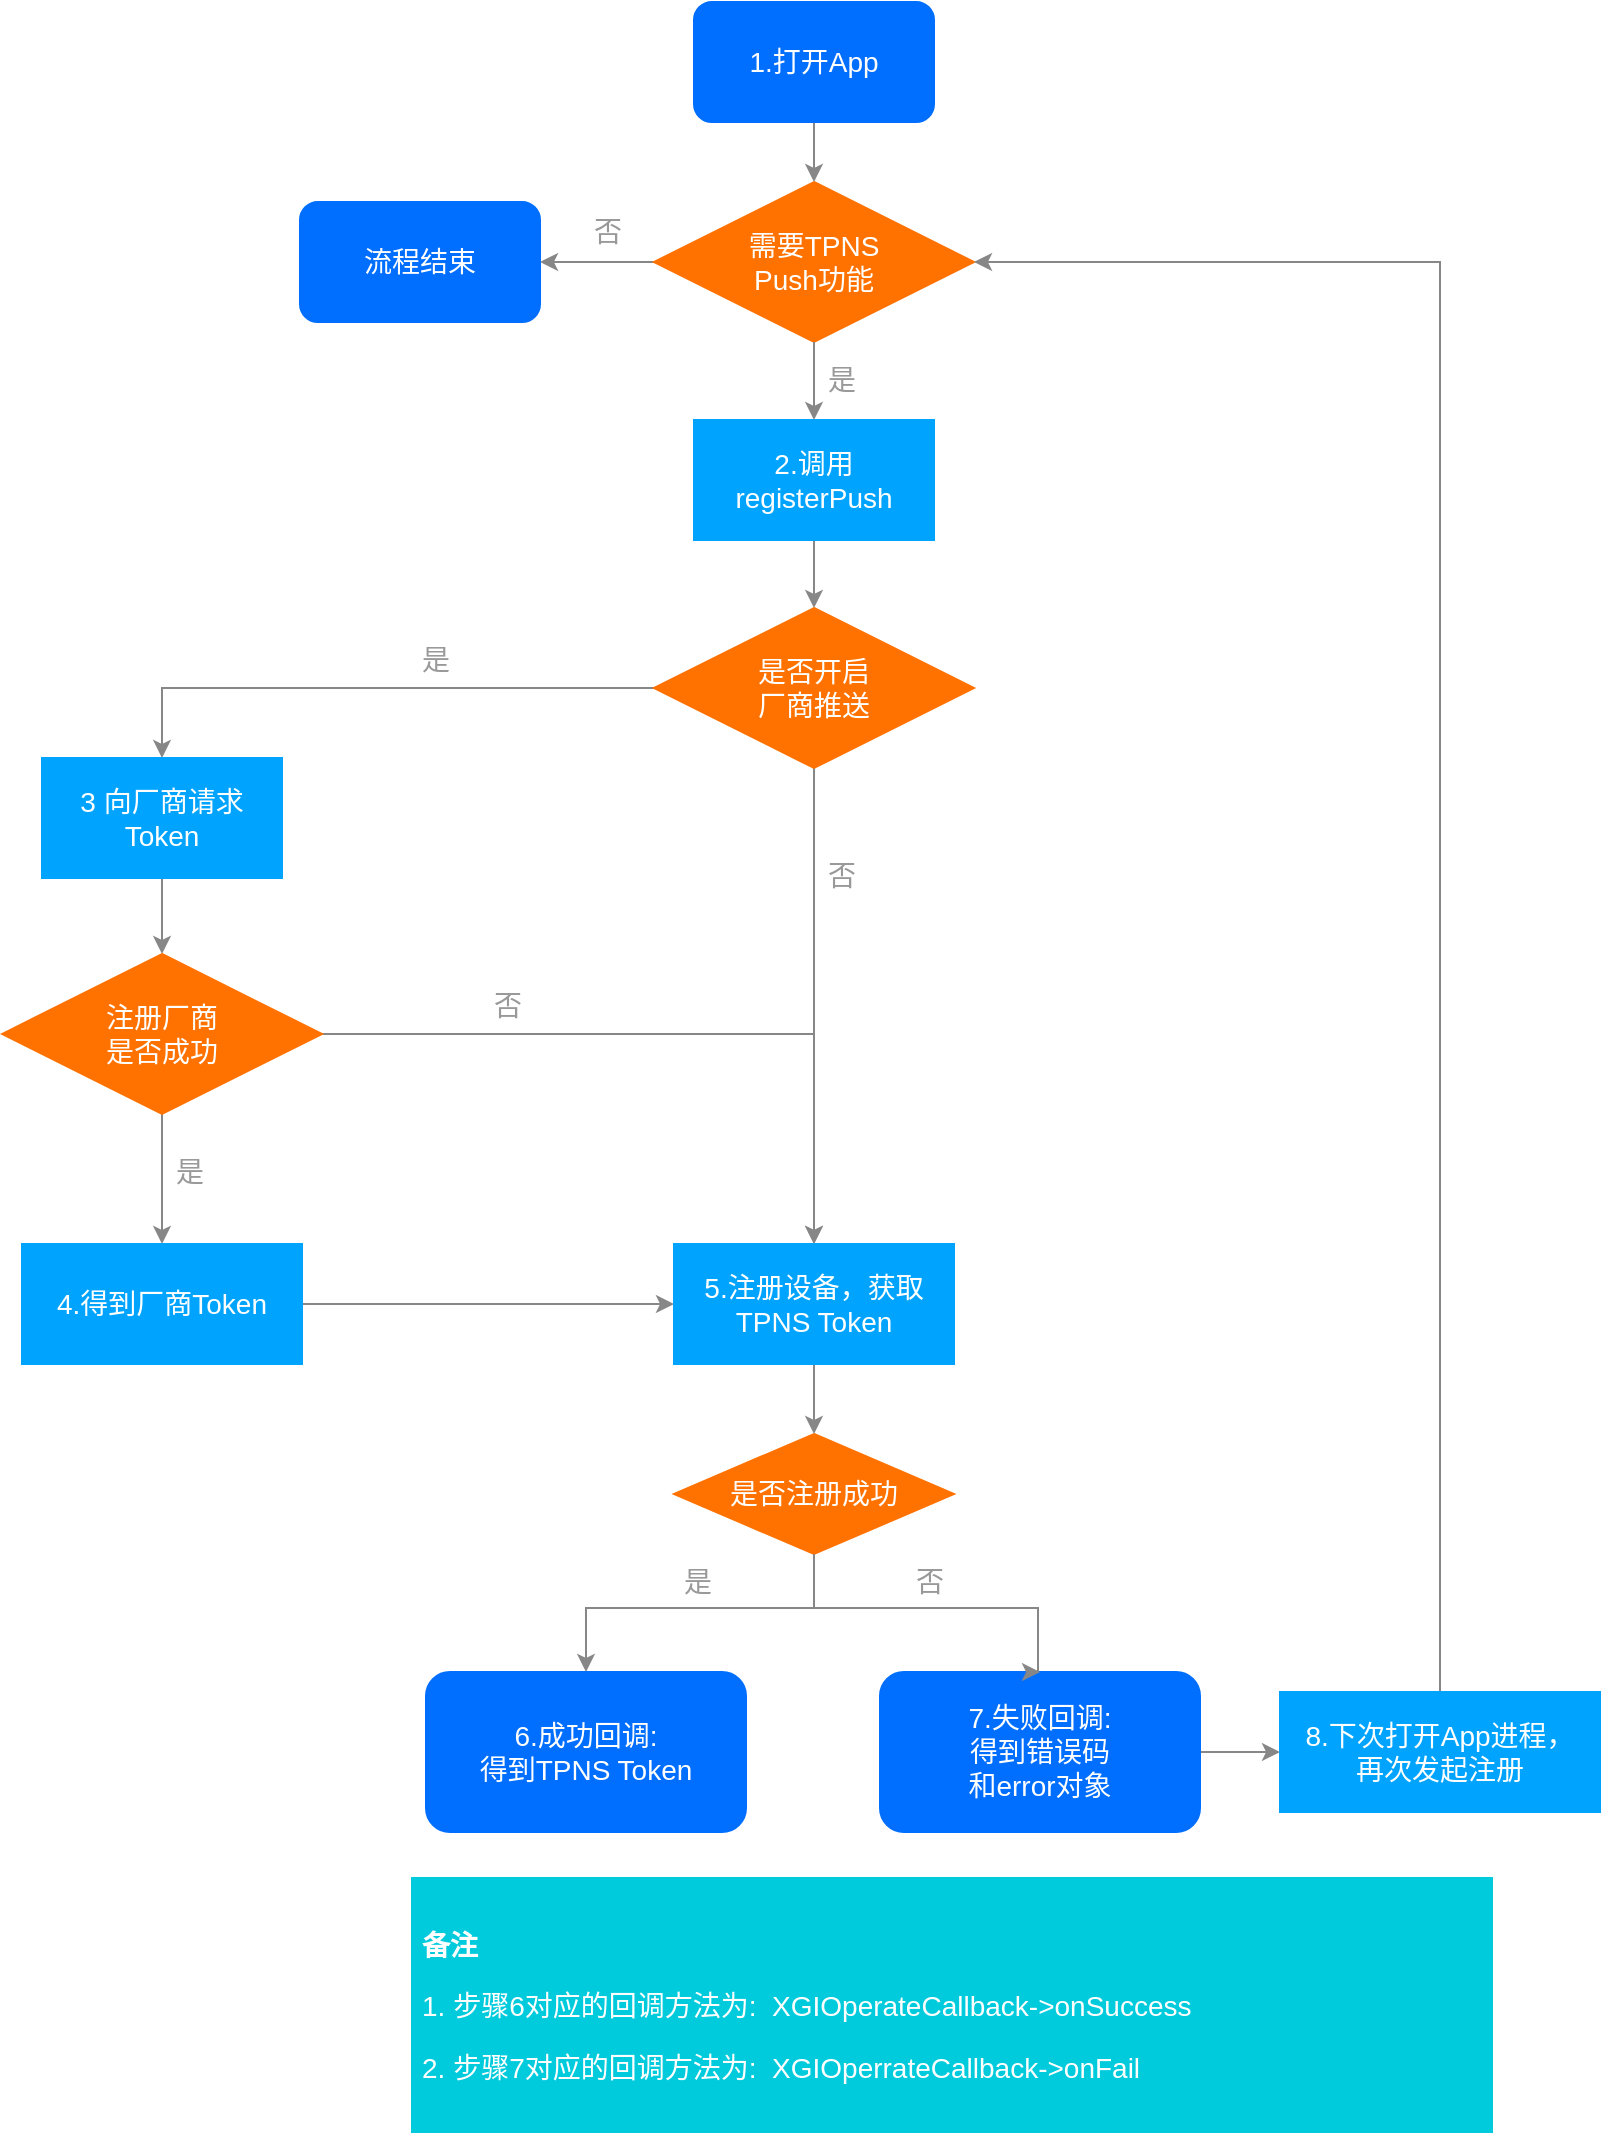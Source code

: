 <mxfile version="13.10.5" type="github">
  <diagram id="-N9uZjTop2ZxeEDGDAec" name="Page-1">
    <mxGraphModel dx="1426" dy="1816" grid="0" gridSize="10" guides="1" tooltips="1" connect="1" arrows="1" fold="1" page="1" pageScale="1" pageWidth="850" pageHeight="1100" math="0" shadow="0">
      <root>
        <mxCell id="0" />
        <mxCell id="1" parent="0" />
        <mxCell id="223" value="" style="endArrow=classic;html=1;exitX=0.5;exitY=1;exitDx=0;exitDy=0;entryX=0.5;entryY=0;entryDx=0;entryDy=0;fontSize=14;strokeColor=#878787;" parent="1" source="224" edge="1" target="229">
          <mxGeometry width="50" height="50" relative="1" as="geometry">
            <mxPoint x="417" y="94" as="sourcePoint" />
            <mxPoint x="417" y="114" as="targetPoint" />
          </mxGeometry>
        </mxCell>
        <mxCell id="224" value="&lt;font face=&quot;helvetica&quot; style=&quot;font-size: 14px;&quot;&gt;1.打开App&lt;/font&gt;" style="rounded=1;whiteSpace=wrap;html=1;fillColor=#006EFF;strokeColor=#006EFF;fontSize=14;fontColor=#FFFFFF;" parent="1" vertex="1">
          <mxGeometry x="357" y="-6" width="120" height="60" as="geometry" />
        </mxCell>
        <mxCell id="eIAg3NtYQfZgP2ZfOpcJ-263" value="" style="edgeStyle=orthogonalEdgeStyle;rounded=0;orthogonalLoop=1;jettySize=auto;html=1;strokeColor=#878787;fontSize=14;fontColor=#FFFFFF;" edge="1" parent="1" source="226" target="233">
          <mxGeometry relative="1" as="geometry" />
        </mxCell>
        <mxCell id="226" value="&lt;font face=&quot;helvetica&quot; style=&quot;font-size: 14px;&quot;&gt;&lt;font style=&quot;font-size: 14px;&quot;&gt;2.调用&lt;br style=&quot;font-size: 14px;&quot;&gt;registerPush&lt;/font&gt;&lt;br style=&quot;font-size: 14px;&quot;&gt;&lt;/font&gt;" style="rounded=0;whiteSpace=wrap;html=1;fontSize=14;fillColor=#00A4FF;strokeColor=#00A4FF;fontColor=#FFFFFF;" parent="1" vertex="1">
          <mxGeometry x="357" y="203" width="120" height="60" as="geometry" />
        </mxCell>
        <mxCell id="227" value="是" style="text;html=1;strokeColor=none;fillColor=none;align=center;verticalAlign=middle;whiteSpace=wrap;rounded=0;fontSize=14;fontColor=#999999;" parent="1" vertex="1">
          <mxGeometry x="419" y="171" width="24" height="24" as="geometry" />
        </mxCell>
        <mxCell id="228" style="edgeStyle=orthogonalEdgeStyle;rounded=0;orthogonalLoop=1;jettySize=auto;html=1;exitX=0;exitY=0.5;exitDx=0;exitDy=0;entryX=1;entryY=0.5;entryDx=0;entryDy=0;fontSize=14;strokeColor=#878787;" parent="1" source="229" target="245" edge="1">
          <mxGeometry relative="1" as="geometry">
            <mxPoint x="287" y="134" as="targetPoint" />
          </mxGeometry>
        </mxCell>
        <mxCell id="229" value="需要TPNS&lt;br&gt;Push功能" style="rhombus;whiteSpace=wrap;html=1;fontSize=14;fillColor=#FF7200;strokeColor=#FF7200;fontColor=#FFFFFF;" parent="1" vertex="1">
          <mxGeometry x="337" y="84" width="160" height="80" as="geometry" />
        </mxCell>
        <mxCell id="230" value="" style="edgeStyle=orthogonalEdgeStyle;rounded=0;orthogonalLoop=1;jettySize=auto;html=1;exitX=0.5;exitY=1;exitDx=0;exitDy=0;fontSize=14;strokeColor=#878787;" parent="1" source="229" edge="1" target="226">
          <mxGeometry relative="1" as="geometry">
            <mxPoint x="427" y="284" as="sourcePoint" />
            <mxPoint x="417" y="204" as="targetPoint" />
          </mxGeometry>
        </mxCell>
        <mxCell id="231" style="edgeStyle=orthogonalEdgeStyle;rounded=0;orthogonalLoop=1;jettySize=auto;html=1;entryX=0.5;entryY=0;entryDx=0;entryDy=0;fontSize=14;strokeColor=#878787;" parent="1" source="233" target="236" edge="1">
          <mxGeometry relative="1" as="geometry">
            <mxPoint x="237" y="430" as="targetPoint" />
          </mxGeometry>
        </mxCell>
        <mxCell id="eIAg3NtYQfZgP2ZfOpcJ-265" style="edgeStyle=orthogonalEdgeStyle;rounded=0;orthogonalLoop=1;jettySize=auto;html=1;strokeColor=#878787;fontSize=14;fontColor=#FFFFFF;" edge="1" parent="1" source="233" target="257">
          <mxGeometry relative="1" as="geometry" />
        </mxCell>
        <mxCell id="233" value="是否开启&lt;br&gt;厂商推送" style="rhombus;whiteSpace=wrap;html=1;fontSize=14;fillColor=#FF7200;strokeColor=#FF7200;fontColor=#FFFFFF;" parent="1" vertex="1">
          <mxGeometry x="337" y="297" width="160" height="80" as="geometry" />
        </mxCell>
        <mxCell id="234" value="是" style="text;html=1;strokeColor=none;fillColor=none;align=center;verticalAlign=middle;whiteSpace=wrap;rounded=0;fontSize=14;fontColor=#999999;" parent="1" vertex="1">
          <mxGeometry x="216" y="311" width="24" height="24" as="geometry" />
        </mxCell>
        <mxCell id="235" style="edgeStyle=orthogonalEdgeStyle;rounded=0;orthogonalLoop=1;jettySize=auto;html=1;exitX=0.5;exitY=1;exitDx=0;exitDy=0;entryX=0.5;entryY=0;entryDx=0;entryDy=0;fontSize=14;strokeColor=#878787;" parent="1" source="236" target="252" edge="1">
          <mxGeometry relative="1" as="geometry" />
        </mxCell>
        <mxCell id="236" value="3 向厂商请求 Token" style="rounded=0;whiteSpace=wrap;html=1;fontSize=14;fillColor=#00A4FF;strokeColor=#00A4FF;fontColor=#FFFFFF;" parent="1" vertex="1">
          <mxGeometry x="31" y="372" width="120" height="60" as="geometry" />
        </mxCell>
        <mxCell id="238" style="edgeStyle=orthogonalEdgeStyle;rounded=0;orthogonalLoop=1;jettySize=auto;html=1;exitX=0.5;exitY=1;exitDx=0;exitDy=0;entryX=0.5;entryY=0;entryDx=0;entryDy=0;fontSize=14;strokeColor=#878787;" parent="1" source="239" target="240" edge="1">
          <mxGeometry relative="1" as="geometry">
            <Array as="points">
              <mxPoint x="417" y="797" />
              <mxPoint x="303" y="797" />
            </Array>
          </mxGeometry>
        </mxCell>
        <mxCell id="239" value="是否注册成功" style="rhombus;whiteSpace=wrap;html=1;fontSize=14;fillColor=#FF7200;strokeColor=#FF7200;fontColor=#FFFFFF;" parent="1" vertex="1">
          <mxGeometry x="347" y="710" width="140" height="60" as="geometry" />
        </mxCell>
        <mxCell id="240" value="&lt;font style=&quot;font-size: 14px;&quot;&gt;6.成功回调: &lt;br style=&quot;font-size: 14px;&quot;&gt;得到TPNS Token&lt;/font&gt;" style="rounded=1;whiteSpace=wrap;html=1;fontSize=14;fillColor=#006EFF;strokeColor=#006EFF;fontColor=#FFFFFF;" parent="1" vertex="1">
          <mxGeometry x="223" y="829" width="160" height="80" as="geometry" />
        </mxCell>
        <mxCell id="241" style="edgeStyle=orthogonalEdgeStyle;rounded=0;orthogonalLoop=1;jettySize=auto;html=1;exitX=1;exitY=0.5;exitDx=0;exitDy=0;entryX=0;entryY=0.5;entryDx=0;entryDy=0;fontSize=14;strokeColor=#878787;" parent="1" source="242" target="244" edge="1">
          <mxGeometry relative="1" as="geometry" />
        </mxCell>
        <mxCell id="242" value="&lt;font style=&quot;font-size: 14px&quot;&gt;7.失败回调: &lt;br style=&quot;font-size: 14px&quot;&gt;得到错误码&lt;br&gt;和error对象&lt;/font&gt;" style="rounded=1;whiteSpace=wrap;html=1;fontSize=14;fillColor=#006EFF;strokeColor=#006EFF;fontColor=#FFFFFF;" parent="1" vertex="1">
          <mxGeometry x="450" y="829" width="160" height="80" as="geometry" />
        </mxCell>
        <mxCell id="243" style="edgeStyle=orthogonalEdgeStyle;rounded=0;orthogonalLoop=1;jettySize=auto;html=1;exitX=0.5;exitY=0;exitDx=0;exitDy=0;entryX=1;entryY=0.5;entryDx=0;entryDy=0;fontSize=14;strokeColor=#878787;" parent="1" source="244" target="229" edge="1">
          <mxGeometry relative="1" as="geometry" />
        </mxCell>
        <mxCell id="244" value="8.下次打开App进程，&lt;br&gt;再次发起注册" style="rounded=0;whiteSpace=wrap;html=1;fontSize=14;fillColor=#00A4FF;strokeColor=#00A4FF;fontColor=#FFFFFF;" parent="1" vertex="1">
          <mxGeometry x="650" y="839" width="160" height="60" as="geometry" />
        </mxCell>
        <mxCell id="245" value="&lt;font face=&quot;helvetica&quot; style=&quot;font-size: 14px;&quot;&gt;流程结束&lt;br style=&quot;font-size: 14px;&quot;&gt;&lt;/font&gt;" style="rounded=1;whiteSpace=wrap;html=1;fillColor=#006EFF;strokeColor=#006EFF;fontSize=14;fontColor=#FFFFFF;" parent="1" vertex="1">
          <mxGeometry x="160" y="94" width="120" height="60" as="geometry" />
        </mxCell>
        <mxCell id="246" value="否" style="text;html=1;strokeColor=none;fillColor=none;align=center;verticalAlign=middle;whiteSpace=wrap;rounded=0;fontSize=14;fontColor=#999999;" parent="1" vertex="1">
          <mxGeometry x="302" y="97" width="24" height="24" as="geometry" />
        </mxCell>
        <mxCell id="247" value="是" style="text;html=1;strokeColor=none;fillColor=none;align=center;verticalAlign=middle;whiteSpace=wrap;rounded=0;fontSize=14;fontColor=#999999;" parent="1" vertex="1">
          <mxGeometry x="347" y="772" width="24" height="24" as="geometry" />
        </mxCell>
        <mxCell id="248" style="edgeStyle=orthogonalEdgeStyle;rounded=0;orthogonalLoop=1;jettySize=auto;html=1;entryX=0.5;entryY=0;entryDx=0;entryDy=0;exitX=0.5;exitY=1;exitDx=0;exitDy=0;fontSize=14;strokeColor=#878787;" parent="1" source="239" target="242" edge="1">
          <mxGeometry relative="1" as="geometry">
            <Array as="points">
              <mxPoint x="417" y="797" />
              <mxPoint x="529" y="797" />
            </Array>
          </mxGeometry>
        </mxCell>
        <mxCell id="249" value="否" style="text;html=1;strokeColor=none;fillColor=none;align=center;verticalAlign=middle;whiteSpace=wrap;rounded=0;fontSize=14;fontColor=#999999;" parent="1" vertex="1">
          <mxGeometry x="463" y="772" width="24" height="24" as="geometry" />
        </mxCell>
        <mxCell id="250" style="edgeStyle=orthogonalEdgeStyle;rounded=0;orthogonalLoop=1;jettySize=auto;html=1;exitX=0.5;exitY=1;exitDx=0;exitDy=0;fontSize=14;strokeColor=#878787;" parent="1" source="252" target="254" edge="1">
          <mxGeometry relative="1" as="geometry" />
        </mxCell>
        <mxCell id="eIAg3NtYQfZgP2ZfOpcJ-267" style="edgeStyle=orthogonalEdgeStyle;rounded=0;orthogonalLoop=1;jettySize=auto;html=1;entryX=0.5;entryY=0;entryDx=0;entryDy=0;strokeColor=#878787;fontSize=14;fontColor=#FFFFFF;" edge="1" parent="1" source="252" target="257">
          <mxGeometry relative="1" as="geometry" />
        </mxCell>
        <mxCell id="252" value="注册厂商&lt;br&gt;是否成功" style="rhombus;whiteSpace=wrap;html=1;fontSize=14;fillColor=#FF7200;strokeColor=#FF7200;fontColor=#FFFFFF;" parent="1" vertex="1">
          <mxGeometry x="11" y="470" width="160" height="80" as="geometry" />
        </mxCell>
        <mxCell id="eIAg3NtYQfZgP2ZfOpcJ-264" style="edgeStyle=orthogonalEdgeStyle;rounded=0;orthogonalLoop=1;jettySize=auto;html=1;entryX=0;entryY=0.5;entryDx=0;entryDy=0;strokeColor=#878787;fontSize=14;fontColor=#FFFFFF;" edge="1" parent="1" source="254" target="257">
          <mxGeometry relative="1" as="geometry">
            <Array as="points">
              <mxPoint x="347" y="645" />
            </Array>
          </mxGeometry>
        </mxCell>
        <mxCell id="254" value="4.得到厂商Token" style="rounded=0;whiteSpace=wrap;html=1;fontSize=14;fillColor=#00A4FF;strokeColor=#00A4FF;fontColor=#FFFFFF;" parent="1" vertex="1">
          <mxGeometry x="21" y="615" width="140" height="60" as="geometry" />
        </mxCell>
        <mxCell id="eIAg3NtYQfZgP2ZfOpcJ-266" style="edgeStyle=orthogonalEdgeStyle;rounded=0;orthogonalLoop=1;jettySize=auto;html=1;strokeColor=#878787;fontSize=14;fontColor=#FFFFFF;" edge="1" parent="1" source="257" target="239">
          <mxGeometry relative="1" as="geometry" />
        </mxCell>
        <mxCell id="257" value="5.注册设备，获取TPNS Token" style="rounded=0;whiteSpace=wrap;html=1;fontSize=14;fillColor=#00A4FF;strokeColor=#00A4FF;fontColor=#FFFFFF;" parent="1" vertex="1">
          <mxGeometry x="347" y="615" width="140" height="60" as="geometry" />
        </mxCell>
        <mxCell id="-nzgm7WKdkM6JQM_r52S-259" value="&lt;h1 style=&quot;font-size: 14px&quot;&gt;&lt;br&gt;&lt;/h1&gt;&lt;h1 style=&quot;font-size: 14px&quot;&gt;备注&lt;/h1&gt;&lt;p style=&quot;font-family: &amp;quot;helvetica&amp;quot; ; font-size: 14px&quot;&gt;1. 步骤6对应的回调方法为:&amp;nbsp;&amp;nbsp;XGIOperateCallback-&amp;gt;onSuccess&lt;/p&gt;&lt;p style=&quot;font-family: &amp;quot;helvetica&amp;quot; ; font-size: 14px&quot;&gt;2. 步骤7对应的回调方法为:&amp;nbsp; XGIOperrateCallback-&amp;gt;onFail&lt;/p&gt;&lt;p style=&quot;font-size: 14px&quot;&gt;&lt;br style=&quot;font-size: 14px&quot;&gt;&lt;/p&gt;" style="text;html=1;spacing=5;spacingTop=-20;whiteSpace=wrap;overflow=hidden;rounded=0;fontSize=14;fillColor=#00CBDC;strokeColor=#00CBDC;fontColor=#FFFFFF;" parent="1" vertex="1">
          <mxGeometry x="216" y="932" width="540" height="127" as="geometry" />
        </mxCell>
        <mxCell id="eIAg3NtYQfZgP2ZfOpcJ-259" value="是" style="text;html=1;strokeColor=none;fillColor=none;align=center;verticalAlign=middle;whiteSpace=wrap;rounded=0;fontSize=14;fontColor=#999999;" vertex="1" parent="1">
          <mxGeometry x="93" y="567" width="24" height="24" as="geometry" />
        </mxCell>
        <mxCell id="eIAg3NtYQfZgP2ZfOpcJ-260" value="否" style="text;html=1;strokeColor=none;fillColor=none;align=center;verticalAlign=middle;whiteSpace=wrap;rounded=0;fontSize=14;fontColor=#999999;" vertex="1" parent="1">
          <mxGeometry x="252" y="484" width="24" height="24" as="geometry" />
        </mxCell>
        <mxCell id="eIAg3NtYQfZgP2ZfOpcJ-261" value="否" style="text;html=1;strokeColor=none;fillColor=none;align=center;verticalAlign=middle;whiteSpace=wrap;rounded=0;fontSize=14;fontColor=#999999;" vertex="1" parent="1">
          <mxGeometry x="419" y="419" width="24" height="24" as="geometry" />
        </mxCell>
      </root>
    </mxGraphModel>
  </diagram>
</mxfile>
